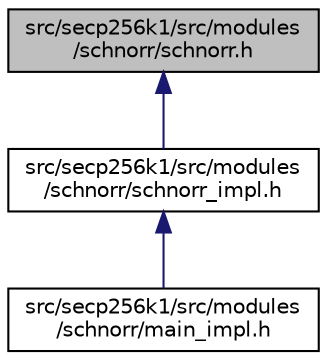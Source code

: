 digraph "src/secp256k1/src/modules/schnorr/schnorr.h"
{
  edge [fontname="Helvetica",fontsize="10",labelfontname="Helvetica",labelfontsize="10"];
  node [fontname="Helvetica",fontsize="10",shape=record];
  Node5 [label="src/secp256k1/src/modules\l/schnorr/schnorr.h",height=0.2,width=0.4,color="black", fillcolor="grey75", style="filled", fontcolor="black"];
  Node5 -> Node6 [dir="back",color="midnightblue",fontsize="10",style="solid",fontname="Helvetica"];
  Node6 [label="src/secp256k1/src/modules\l/schnorr/schnorr_impl.h",height=0.2,width=0.4,color="black", fillcolor="white", style="filled",URL="$schnorr__impl_8h.html"];
  Node6 -> Node7 [dir="back",color="midnightblue",fontsize="10",style="solid",fontname="Helvetica"];
  Node7 [label="src/secp256k1/src/modules\l/schnorr/main_impl.h",height=0.2,width=0.4,color="black", fillcolor="white", style="filled",URL="$schnorr_2main__impl_8h.html"];
}
